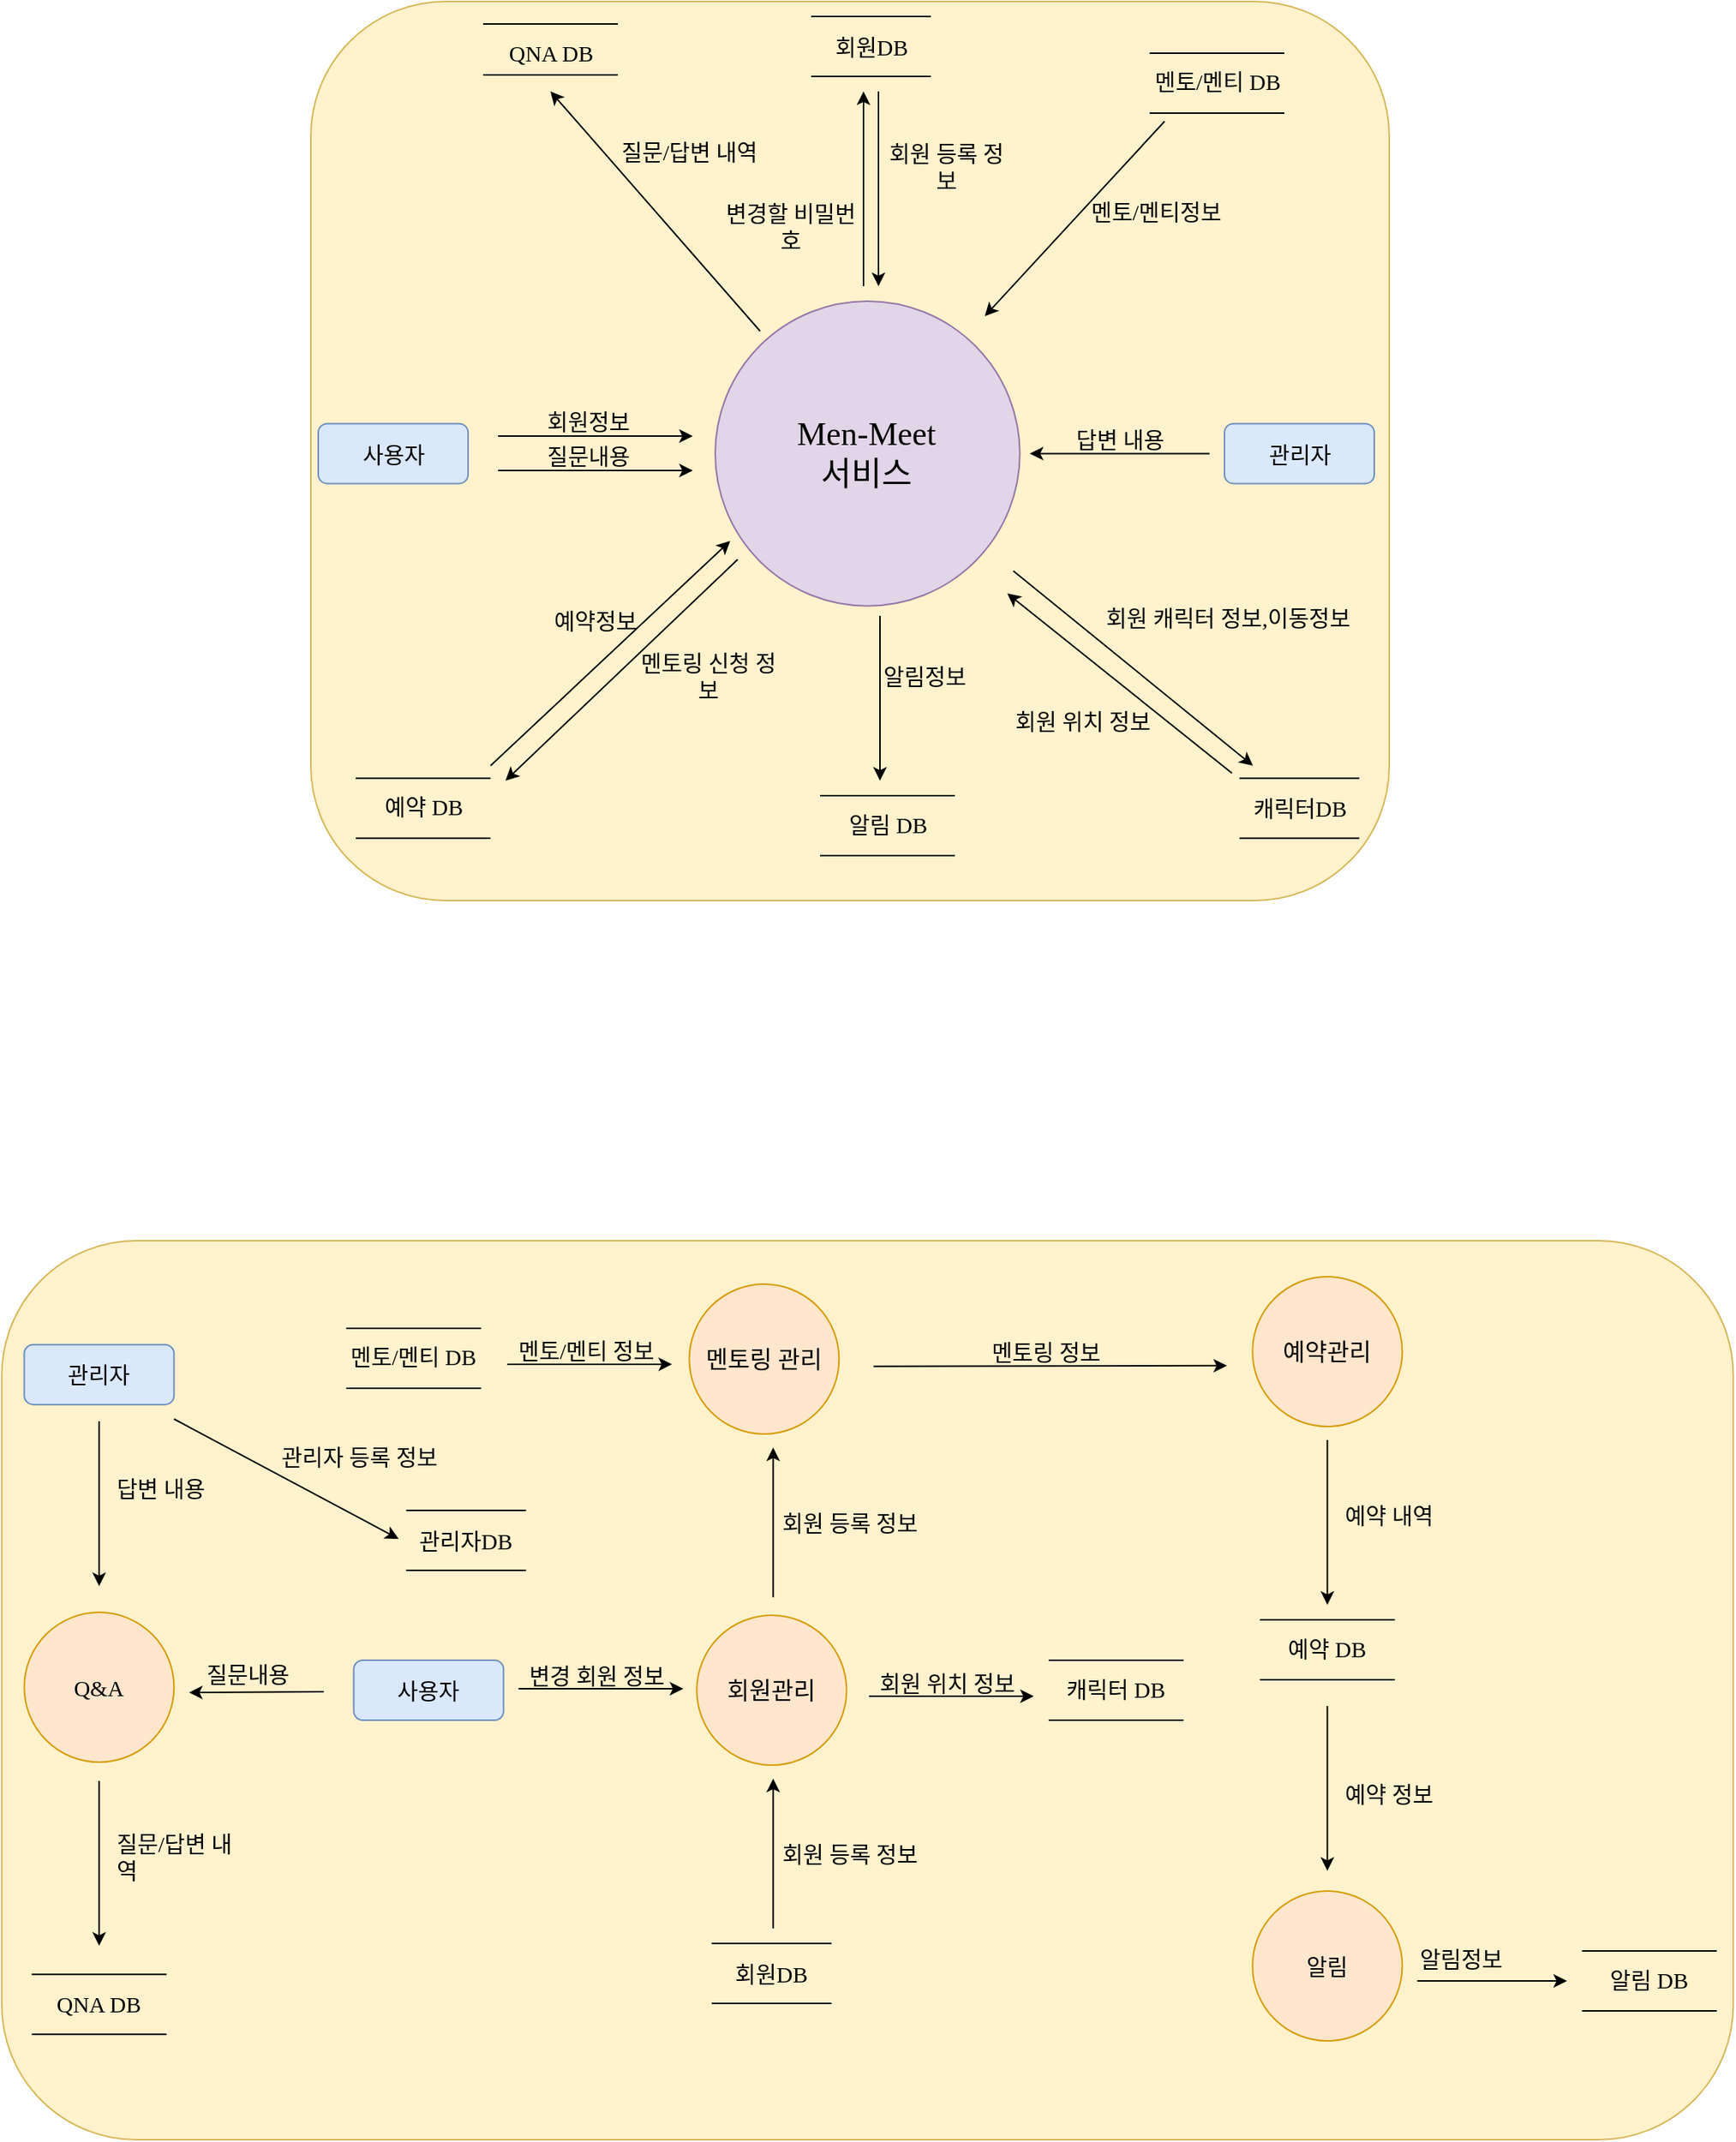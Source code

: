 <mxfile version="17.2.1" type="device"><diagram id="g2uhyhHJIWsswwFN3yq_" name="Page-1"><mxGraphModel dx="862" dy="1053" grid="1" gridSize="10" guides="1" tooltips="1" connect="1" arrows="1" fold="1" page="1" pageScale="1" pageWidth="1169" pageHeight="827" math="0" shadow="0"><root><mxCell id="0"/><mxCell id="1" parent="0"/><mxCell id="td2zvzSTCO_Y9wGtIOcr-177" value="" style="rounded=1;whiteSpace=wrap;html=1;fontSize=16;fillColor=#fff2cc;strokeColor=#d6b656;" vertex="1" parent="1"><mxGeometry x="1174.19" y="941" width="1156" height="600" as="geometry"/></mxCell><mxCell id="td2zvzSTCO_Y9wGtIOcr-176" value="" style="rounded=1;whiteSpace=wrap;html=1;fontSize=16;fillColor=#fff2cc;strokeColor=#d6b656;" vertex="1" parent="1"><mxGeometry x="1380.5" y="114" width="720" height="600" as="geometry"/></mxCell><mxCell id="td2zvzSTCO_Y9wGtIOcr-3" value="사용자" style="rounded=1;whiteSpace=wrap;html=1;fillColor=#dae8fc;strokeColor=#6c8ebf;fontSize=15;fontStyle=0;fontFamily=Jua;fontSource=https%3A%2F%2Ffonts.googleapis.com%2Fcss%3Ffamily%3DJua;" vertex="1" parent="1"><mxGeometry x="1409.19" y="1221" width="100" height="40" as="geometry"/></mxCell><mxCell id="td2zvzSTCO_Y9wGtIOcr-5" value="" style="endArrow=none;html=1;rounded=0;fontFamily=Jua;fontSource=https%3A%2F%2Ffonts.googleapis.com%2Fcss%3Ffamily%3DJua;fontSize=15;fontStyle=0" edge="1" parent="1"><mxGeometry width="50" height="50" relative="1" as="geometry"><mxPoint x="1648.19" y="1410" as="sourcePoint"/><mxPoint x="1728.19" y="1410" as="targetPoint"/></mxGeometry></mxCell><mxCell id="td2zvzSTCO_Y9wGtIOcr-6" value="" style="endArrow=none;html=1;rounded=0;fontFamily=Jua;fontSource=https%3A%2F%2Ffonts.googleapis.com%2Fcss%3Ffamily%3DJua;fontSize=15;fontStyle=0" edge="1" parent="1"><mxGeometry width="50" height="50" relative="1" as="geometry"><mxPoint x="1648.19" y="1450" as="sourcePoint"/><mxPoint x="1728.19" y="1450" as="targetPoint"/></mxGeometry></mxCell><mxCell id="td2zvzSTCO_Y9wGtIOcr-7" value="회원DB" style="text;html=1;strokeColor=none;fillColor=none;align=center;verticalAlign=middle;whiteSpace=wrap;rounded=0;fontFamily=Jua;fontSource=https%3A%2F%2Ffonts.googleapis.com%2Fcss%3Ffamily%3DJua;fontSize=15;fontStyle=0" vertex="1" parent="1"><mxGeometry x="1648.19" y="1410" width="80" height="40" as="geometry"/></mxCell><mxCell id="td2zvzSTCO_Y9wGtIOcr-15" value="" style="endArrow=none;html=1;rounded=0;fontFamily=Jua;fontSource=https%3A%2F%2Ffonts.googleapis.com%2Fcss%3Ffamily%3DJua;fontSize=15;fontStyle=0" edge="1" parent="1"><mxGeometry width="50" height="50" relative="1" as="geometry"><mxPoint x="1404.19" y="999.47" as="sourcePoint"/><mxPoint x="1494.19" y="999.47" as="targetPoint"/></mxGeometry></mxCell><mxCell id="td2zvzSTCO_Y9wGtIOcr-16" value="" style="endArrow=none;html=1;rounded=0;fontFamily=Jua;fontSource=https%3A%2F%2Ffonts.googleapis.com%2Fcss%3Ffamily%3DJua;fontSize=15;fontStyle=0" edge="1" parent="1"><mxGeometry width="50" height="50" relative="1" as="geometry"><mxPoint x="1404.19" y="1039.47" as="sourcePoint"/><mxPoint x="1494.19" y="1039.47" as="targetPoint"/></mxGeometry></mxCell><mxCell id="td2zvzSTCO_Y9wGtIOcr-17" value="멘토/멘티 DB" style="text;html=1;strokeColor=none;fillColor=none;align=center;verticalAlign=middle;whiteSpace=wrap;rounded=0;fontFamily=Jua;fontSource=https%3A%2F%2Ffonts.googleapis.com%2Fcss%3Ffamily%3DJua;fontSize=15;fontStyle=0" vertex="1" parent="1"><mxGeometry x="1404.19" y="1003.47" width="90" height="30" as="geometry"/></mxCell><mxCell id="td2zvzSTCO_Y9wGtIOcr-20" value="" style="endArrow=none;html=1;rounded=0;fontFamily=Jua;fontSource=https%3A%2F%2Ffonts.googleapis.com%2Fcss%3Ffamily%3DJua;fontSize=15;fontStyle=0" edge="1" parent="1"><mxGeometry width="50" height="50" relative="1" as="geometry"><mxPoint x="2014.19" y="1194" as="sourcePoint"/><mxPoint x="2104.19" y="1194" as="targetPoint"/></mxGeometry></mxCell><mxCell id="td2zvzSTCO_Y9wGtIOcr-21" value="" style="endArrow=none;html=1;rounded=0;fontFamily=Jua;fontSource=https%3A%2F%2Ffonts.googleapis.com%2Fcss%3Ffamily%3DJua;fontSize=15;fontStyle=0" edge="1" parent="1"><mxGeometry width="50" height="50" relative="1" as="geometry"><mxPoint x="2014.19" y="1234" as="sourcePoint"/><mxPoint x="2104.19" y="1234" as="targetPoint"/></mxGeometry></mxCell><mxCell id="td2zvzSTCO_Y9wGtIOcr-22" value="예약 DB" style="text;html=1;strokeColor=none;fillColor=none;align=center;verticalAlign=middle;whiteSpace=wrap;rounded=0;fontFamily=Jua;fontSource=https%3A%2F%2Ffonts.googleapis.com%2Fcss%3Ffamily%3DJua;fontSize=15;fontStyle=0" vertex="1" parent="1"><mxGeometry x="2014.19" y="1198" width="90" height="30" as="geometry"/></mxCell><mxCell id="td2zvzSTCO_Y9wGtIOcr-33" value="&lt;span style=&quot;font-size: 16px;&quot;&gt;멘토링 관리&lt;br style=&quot;font-size: 16px;&quot;&gt;&lt;/span&gt;" style="ellipse;whiteSpace=wrap;html=1;aspect=fixed;fillColor=#ffe6cc;strokeColor=#d79b00;fontFamily=Jua;fontSource=https%3A%2F%2Ffonts.googleapis.com%2Fcss%3Ffamily%3DJua;fontSize=16;" vertex="1" parent="1"><mxGeometry x="1633.19" y="970" width="100" height="100" as="geometry"/></mxCell><mxCell id="td2zvzSTCO_Y9wGtIOcr-45" value="&lt;span style=&quot;font-size: 15px&quot;&gt;Q&amp;amp;A&lt;br&gt;&lt;/span&gt;" style="ellipse;whiteSpace=wrap;html=1;aspect=fixed;fillColor=#ffe6cc;strokeColor=#d79b00;fontFamily=Jua;fontSource=https%3A%2F%2Ffonts.googleapis.com%2Fcss%3Ffamily%3DJua;" vertex="1" parent="1"><mxGeometry x="1189.19" y="1189.02" width="100" height="100" as="geometry"/></mxCell><mxCell id="td2zvzSTCO_Y9wGtIOcr-53" value="&lt;span style=&quot;font-size: 15px&quot;&gt;알림&lt;br&gt;&lt;/span&gt;" style="ellipse;whiteSpace=wrap;html=1;aspect=fixed;fillColor=#ffe6cc;strokeColor=#d79b00;fontFamily=Jua;fontSource=https%3A%2F%2Ffonts.googleapis.com%2Fcss%3Ffamily%3DJua;" vertex="1" parent="1"><mxGeometry x="2009.19" y="1375" width="100" height="100" as="geometry"/></mxCell><mxCell id="td2zvzSTCO_Y9wGtIOcr-58" value="회원관리" style="ellipse;whiteSpace=wrap;html=1;aspect=fixed;fillColor=#ffe6cc;strokeColor=#d79b00;fontFamily=Jua;fontSource=https%3A%2F%2Ffonts.googleapis.com%2Fcss%3Ffamily%3DJua;fontSize=16;" vertex="1" parent="1"><mxGeometry x="1638.19" y="1191" width="100" height="100" as="geometry"/></mxCell><mxCell id="td2zvzSTCO_Y9wGtIOcr-59" value="예약관리" style="ellipse;whiteSpace=wrap;html=1;aspect=fixed;fillColor=#ffe6cc;strokeColor=#d79b00;fontFamily=Jua;fontSource=https%3A%2F%2Ffonts.googleapis.com%2Fcss%3Ffamily%3DJua;fontSize=16;" vertex="1" parent="1"><mxGeometry x="2009.19" y="965" width="100" height="100" as="geometry"/></mxCell><mxCell id="td2zvzSTCO_Y9wGtIOcr-66" value="" style="endArrow=none;html=1;rounded=0;fontFamily=Jua;fontSource=https%3A%2F%2Ffonts.googleapis.com%2Fcss%3Ffamily%3DJua;fontSize=15;fontStyle=0" edge="1" parent="1"><mxGeometry width="50" height="50" relative="1" as="geometry"><mxPoint x="1444.19" y="1121.02" as="sourcePoint"/><mxPoint x="1524.19" y="1121.02" as="targetPoint"/></mxGeometry></mxCell><mxCell id="td2zvzSTCO_Y9wGtIOcr-67" value="" style="endArrow=none;html=1;rounded=0;fontFamily=Jua;fontSource=https%3A%2F%2Ffonts.googleapis.com%2Fcss%3Ffamily%3DJua;fontSize=15;fontStyle=0" edge="1" parent="1"><mxGeometry width="50" height="50" relative="1" as="geometry"><mxPoint x="1444.19" y="1161.02" as="sourcePoint"/><mxPoint x="1524.19" y="1161.02" as="targetPoint"/></mxGeometry></mxCell><mxCell id="td2zvzSTCO_Y9wGtIOcr-68" value="관리자DB" style="text;html=1;strokeColor=none;fillColor=none;align=center;verticalAlign=middle;whiteSpace=wrap;rounded=0;fontFamily=Jua;fontSource=https%3A%2F%2Ffonts.googleapis.com%2Fcss%3Ffamily%3DJua;fontSize=15;fontStyle=0" vertex="1" parent="1"><mxGeometry x="1444.19" y="1121.02" width="80" height="40" as="geometry"/></mxCell><mxCell id="td2zvzSTCO_Y9wGtIOcr-69" value="Men-Meet&lt;br&gt;서비스" style="ellipse;whiteSpace=wrap;html=1;aspect=fixed;fillColor=#e1d5e7;strokeColor=#9673a6;fontFamily=Jua;fontSource=https%3A%2F%2Ffonts.googleapis.com%2Fcss%3Ffamily%3DJua;fontSize=22;" vertex="1" parent="1"><mxGeometry x="1650.5" y="314" width="203.37" height="203.37" as="geometry"/></mxCell><mxCell id="td2zvzSTCO_Y9wGtIOcr-70" value="" style="endArrow=none;html=1;rounded=0;fontFamily=Jua;fontSource=https%3A%2F%2Ffonts.googleapis.com%2Fcss%3Ffamily%3DJua;fontSize=15;fontStyle=0" edge="1" parent="1"><mxGeometry width="50" height="50" relative="1" as="geometry"><mxPoint x="1714.5" y="124.0" as="sourcePoint"/><mxPoint x="1794.5" y="124.0" as="targetPoint"/></mxGeometry></mxCell><mxCell id="td2zvzSTCO_Y9wGtIOcr-71" value="" style="endArrow=none;html=1;rounded=0;fontFamily=Jua;fontSource=https%3A%2F%2Ffonts.googleapis.com%2Fcss%3Ffamily%3DJua;fontSize=15;fontStyle=0" edge="1" parent="1"><mxGeometry width="50" height="50" relative="1" as="geometry"><mxPoint x="1714.5" y="164.0" as="sourcePoint"/><mxPoint x="1794.5" y="164.0" as="targetPoint"/></mxGeometry></mxCell><mxCell id="td2zvzSTCO_Y9wGtIOcr-72" value="회원DB" style="text;html=1;strokeColor=none;fillColor=none;align=center;verticalAlign=middle;whiteSpace=wrap;rounded=0;fontFamily=Jua;fontSource=https%3A%2F%2Ffonts.googleapis.com%2Fcss%3Ffamily%3DJua;fontSize=15;fontStyle=0" vertex="1" parent="1"><mxGeometry x="1714.5" y="124" width="80" height="40" as="geometry"/></mxCell><mxCell id="td2zvzSTCO_Y9wGtIOcr-73" value="" style="endArrow=none;html=1;rounded=0;fontFamily=Jua;fontSource=https%3A%2F%2Ffonts.googleapis.com%2Fcss%3Ffamily%3DJua;fontSize=15;fontStyle=0" edge="1" parent="1"><mxGeometry width="50" height="50" relative="1" as="geometry"><mxPoint x="1940.5" y="148.47" as="sourcePoint"/><mxPoint x="2030.5" y="148.47" as="targetPoint"/></mxGeometry></mxCell><mxCell id="td2zvzSTCO_Y9wGtIOcr-74" value="" style="endArrow=none;html=1;rounded=0;fontFamily=Jua;fontSource=https%3A%2F%2Ffonts.googleapis.com%2Fcss%3Ffamily%3DJua;fontSize=15;fontStyle=0" edge="1" parent="1"><mxGeometry width="50" height="50" relative="1" as="geometry"><mxPoint x="1940.5" y="188.47" as="sourcePoint"/><mxPoint x="2030.5" y="188.47" as="targetPoint"/></mxGeometry></mxCell><mxCell id="td2zvzSTCO_Y9wGtIOcr-75" value="멘토/멘티 DB" style="text;html=1;strokeColor=none;fillColor=none;align=center;verticalAlign=middle;whiteSpace=wrap;rounded=0;fontFamily=Jua;fontSource=https%3A%2F%2Ffonts.googleapis.com%2Fcss%3Ffamily%3DJua;fontSize=15;fontStyle=0" vertex="1" parent="1"><mxGeometry x="1940.5" y="152.47" width="90" height="30" as="geometry"/></mxCell><mxCell id="td2zvzSTCO_Y9wGtIOcr-76" value="" style="endArrow=none;html=1;rounded=0;fontFamily=Jua;fontSource=https%3A%2F%2Ffonts.googleapis.com%2Fcss%3Ffamily%3DJua;fontSize=15;fontStyle=0" edge="1" parent="1"><mxGeometry width="50" height="50" relative="1" as="geometry"><mxPoint x="1410.5" y="632.38" as="sourcePoint"/><mxPoint x="1500.5" y="632.38" as="targetPoint"/></mxGeometry></mxCell><mxCell id="td2zvzSTCO_Y9wGtIOcr-77" value="" style="endArrow=none;html=1;rounded=0;fontFamily=Jua;fontSource=https%3A%2F%2Ffonts.googleapis.com%2Fcss%3Ffamily%3DJua;fontSize=15;fontStyle=0" edge="1" parent="1"><mxGeometry width="50" height="50" relative="1" as="geometry"><mxPoint x="1410.5" y="672.38" as="sourcePoint"/><mxPoint x="1500.5" y="672.38" as="targetPoint"/></mxGeometry></mxCell><mxCell id="td2zvzSTCO_Y9wGtIOcr-78" value="예약 DB" style="text;html=1;strokeColor=none;fillColor=none;align=center;verticalAlign=middle;whiteSpace=wrap;rounded=0;fontFamily=Jua;fontSource=https%3A%2F%2Ffonts.googleapis.com%2Fcss%3Ffamily%3DJua;fontSize=15;fontStyle=0" vertex="1" parent="1"><mxGeometry x="1410.5" y="636.38" width="90" height="30" as="geometry"/></mxCell><mxCell id="td2zvzSTCO_Y9wGtIOcr-79" value="" style="endArrow=none;html=1;rounded=0;fontFamily=Jua;fontSource=https%3A%2F%2Ffonts.googleapis.com%2Fcss%3Ffamily%3DJua;fontSize=15;fontStyle=0" edge="1" parent="1"><mxGeometry width="50" height="50" relative="1" as="geometry"><mxPoint x="1495.5" y="128.95" as="sourcePoint"/><mxPoint x="1585.5" y="128.95" as="targetPoint"/></mxGeometry></mxCell><mxCell id="td2zvzSTCO_Y9wGtIOcr-80" value="" style="endArrow=none;html=1;rounded=0;fontFamily=Jua;fontSource=https%3A%2F%2Ffonts.googleapis.com%2Fcss%3Ffamily%3DJua;fontSize=15;fontStyle=0" edge="1" parent="1"><mxGeometry width="50" height="50" relative="1" as="geometry"><mxPoint x="1495.5" y="162.95" as="sourcePoint"/><mxPoint x="1585.5" y="162.95" as="targetPoint"/></mxGeometry></mxCell><mxCell id="td2zvzSTCO_Y9wGtIOcr-81" value="QNA DB" style="text;html=1;strokeColor=none;fillColor=none;align=center;verticalAlign=middle;whiteSpace=wrap;rounded=0;fontFamily=Jua;fontSource=https%3A%2F%2Ffonts.googleapis.com%2Fcss%3Ffamily%3DJua;fontSize=15;fontStyle=0" vertex="1" parent="1"><mxGeometry x="1495.5" y="132.95" width="90" height="30" as="geometry"/></mxCell><mxCell id="td2zvzSTCO_Y9wGtIOcr-82" value="" style="endArrow=none;html=1;rounded=0;fontFamily=Jua;fontSource=https%3A%2F%2Ffonts.googleapis.com%2Fcss%3Ffamily%3DJua;fontSize=15;fontStyle=0" edge="1" parent="1"><mxGeometry width="50" height="50" relative="1" as="geometry"><mxPoint x="1720.5" y="644.0" as="sourcePoint"/><mxPoint x="1810.5" y="644.0" as="targetPoint"/></mxGeometry></mxCell><mxCell id="td2zvzSTCO_Y9wGtIOcr-83" value="" style="endArrow=none;html=1;rounded=0;fontFamily=Jua;fontSource=https%3A%2F%2Ffonts.googleapis.com%2Fcss%3Ffamily%3DJua;fontSize=15;fontStyle=0" edge="1" parent="1"><mxGeometry width="50" height="50" relative="1" as="geometry"><mxPoint x="1720.5" y="684.0" as="sourcePoint"/><mxPoint x="1810.5" y="684.0" as="targetPoint"/></mxGeometry></mxCell><mxCell id="td2zvzSTCO_Y9wGtIOcr-84" value="알림 DB" style="text;html=1;strokeColor=none;fillColor=none;align=center;verticalAlign=middle;whiteSpace=wrap;rounded=0;fontFamily=Jua;fontSource=https%3A%2F%2Ffonts.googleapis.com%2Fcss%3Ffamily%3DJua;fontSize=15;fontStyle=0" vertex="1" parent="1"><mxGeometry x="1720.5" y="648" width="90" height="30" as="geometry"/></mxCell><mxCell id="td2zvzSTCO_Y9wGtIOcr-85" value="" style="endArrow=none;html=1;rounded=0;fontFamily=Jua;fontSource=https%3A%2F%2Ffonts.googleapis.com%2Fcss%3Ffamily%3DJua;fontSize=15;fontStyle=0" edge="1" parent="1"><mxGeometry width="50" height="50" relative="1" as="geometry"><mxPoint x="2000.5" y="632.38" as="sourcePoint"/><mxPoint x="2080.5" y="632.38" as="targetPoint"/></mxGeometry></mxCell><mxCell id="td2zvzSTCO_Y9wGtIOcr-86" value="" style="endArrow=none;html=1;rounded=0;fontFamily=Jua;fontSource=https%3A%2F%2Ffonts.googleapis.com%2Fcss%3Ffamily%3DJua;fontSize=15;fontStyle=0" edge="1" parent="1"><mxGeometry width="50" height="50" relative="1" as="geometry"><mxPoint x="2000.5" y="672.38" as="sourcePoint"/><mxPoint x="2080.5" y="672.38" as="targetPoint"/></mxGeometry></mxCell><mxCell id="td2zvzSTCO_Y9wGtIOcr-87" value="캐릭터DB" style="text;html=1;strokeColor=none;fillColor=none;align=center;verticalAlign=middle;whiteSpace=wrap;rounded=0;fontFamily=Jua;fontSource=https%3A%2F%2Ffonts.googleapis.com%2Fcss%3Ffamily%3DJua;fontSize=15;fontStyle=0" vertex="1" parent="1"><mxGeometry x="2000.5" y="632.38" width="80" height="40" as="geometry"/></mxCell><mxCell id="td2zvzSTCO_Y9wGtIOcr-91" value="사용자" style="rounded=1;whiteSpace=wrap;html=1;fillColor=#dae8fc;strokeColor=#6c8ebf;fontSize=15;fontStyle=0;fontFamily=Jua;fontSource=https%3A%2F%2Ffonts.googleapis.com%2Fcss%3Ffamily%3DJua;" vertex="1" parent="1"><mxGeometry x="1385.5" y="395.69" width="100" height="40" as="geometry"/></mxCell><mxCell id="td2zvzSTCO_Y9wGtIOcr-92" value="관리자" style="rounded=1;whiteSpace=wrap;html=1;fillColor=#dae8fc;strokeColor=#6c8ebf;fontSize=15;fontStyle=0;fontFamily=Jua;fontSource=https%3A%2F%2Ffonts.googleapis.com%2Fcss%3Ffamily%3DJua;" vertex="1" parent="1"><mxGeometry x="1990.5" y="395.69" width="100" height="40" as="geometry"/></mxCell><mxCell id="td2zvzSTCO_Y9wGtIOcr-94" value="회원정보" style="text;html=1;strokeColor=none;fillColor=none;align=center;verticalAlign=middle;whiteSpace=wrap;rounded=0;fontFamily=Jua;fontSource=https%3A%2F%2Ffonts.googleapis.com%2Fcss%3Ffamily%3DJua;fontSize=15;fontStyle=0" vertex="1" parent="1"><mxGeometry x="1505.5" y="384" width="120" height="20" as="geometry"/></mxCell><mxCell id="td2zvzSTCO_Y9wGtIOcr-95" value="" style="endArrow=classic;html=1;rounded=0;fontSize=16;" edge="1" parent="1"><mxGeometry width="50" height="50" relative="1" as="geometry"><mxPoint x="1505.5" y="404" as="sourcePoint"/><mxPoint x="1635.5" y="404" as="targetPoint"/></mxGeometry></mxCell><mxCell id="td2zvzSTCO_Y9wGtIOcr-96" value="답변 내용" style="text;html=1;strokeColor=none;fillColor=none;align=center;verticalAlign=middle;whiteSpace=wrap;rounded=0;fontFamily=Jua;fontSource=https%3A%2F%2Ffonts.googleapis.com%2Fcss%3Ffamily%3DJua;fontSize=15;fontStyle=0" vertex="1" parent="1"><mxGeometry x="1860.5" y="395.69" width="120" height="20" as="geometry"/></mxCell><mxCell id="td2zvzSTCO_Y9wGtIOcr-97" value="" style="endArrow=classic;html=1;rounded=0;fontSize=16;" edge="1" parent="1"><mxGeometry width="50" height="50" relative="1" as="geometry"><mxPoint x="1980.5" y="415.69" as="sourcePoint"/><mxPoint x="1860.5" y="415.69" as="targetPoint"/></mxGeometry></mxCell><mxCell id="td2zvzSTCO_Y9wGtIOcr-98" value="" style="endArrow=classic;html=1;rounded=0;fontSize=16;" edge="1" parent="1"><mxGeometry width="50" height="50" relative="1" as="geometry"><mxPoint x="1680.5" y="334" as="sourcePoint"/><mxPoint x="1540.5" y="174" as="targetPoint"/></mxGeometry></mxCell><mxCell id="td2zvzSTCO_Y9wGtIOcr-99" value="질문/답변 내역" style="text;html=1;strokeColor=none;fillColor=none;align=left;verticalAlign=middle;whiteSpace=wrap;rounded=0;fontFamily=Jua;fontSource=https%3A%2F%2Ffonts.googleapis.com%2Fcss%3Ffamily%3DJua;fontSize=15;fontStyle=0" vertex="1" parent="1"><mxGeometry x="1585.5" y="204" width="120" height="20" as="geometry"/></mxCell><mxCell id="td2zvzSTCO_Y9wGtIOcr-100" value="" style="endArrow=classic;html=1;rounded=0;fontSize=16;" edge="1" parent="1"><mxGeometry width="50" height="50" relative="1" as="geometry"><mxPoint x="1759.5" y="174" as="sourcePoint"/><mxPoint x="1759.5" y="304" as="targetPoint"/></mxGeometry></mxCell><mxCell id="td2zvzSTCO_Y9wGtIOcr-101" value="예약정보" style="text;html=1;strokeColor=none;fillColor=none;align=left;verticalAlign=middle;whiteSpace=wrap;rounded=0;fontFamily=Jua;fontSource=https%3A%2F%2Ffonts.googleapis.com%2Fcss%3Ffamily%3DJua;fontSize=15;fontStyle=0" vertex="1" parent="1"><mxGeometry x="1540.5" y="517.37" width="120" height="20" as="geometry"/></mxCell><mxCell id="td2zvzSTCO_Y9wGtIOcr-102" value="" style="endArrow=classic;html=1;rounded=0;fontSize=16;" edge="1" parent="1"><mxGeometry width="50" height="50" relative="1" as="geometry"><mxPoint x="1500.5" y="624" as="sourcePoint"/><mxPoint x="1660.5" y="474" as="targetPoint"/></mxGeometry></mxCell><mxCell id="td2zvzSTCO_Y9wGtIOcr-104" value="질문내용" style="text;html=1;strokeColor=none;fillColor=none;align=center;verticalAlign=middle;whiteSpace=wrap;rounded=0;fontFamily=Jua;fontSource=https%3A%2F%2Ffonts.googleapis.com%2Fcss%3Ffamily%3DJua;fontSize=15;fontStyle=0" vertex="1" parent="1"><mxGeometry x="1505.5" y="407" width="120" height="20" as="geometry"/></mxCell><mxCell id="td2zvzSTCO_Y9wGtIOcr-105" value="" style="endArrow=classic;html=1;rounded=0;fontSize=16;" edge="1" parent="1"><mxGeometry width="50" height="50" relative="1" as="geometry"><mxPoint x="1505.5" y="427" as="sourcePoint"/><mxPoint x="1635.5" y="427" as="targetPoint"/></mxGeometry></mxCell><mxCell id="td2zvzSTCO_Y9wGtIOcr-107" value="멘토/멘티정보" style="text;html=1;strokeColor=none;fillColor=none;align=center;verticalAlign=middle;whiteSpace=wrap;rounded=0;fontFamily=Jua;fontSource=https%3A%2F%2Ffonts.googleapis.com%2Fcss%3Ffamily%3DJua;fontSize=15;fontStyle=0" vertex="1" parent="1"><mxGeometry x="1894.5" y="244" width="100" height="20" as="geometry"/></mxCell><mxCell id="td2zvzSTCO_Y9wGtIOcr-108" value="" style="endArrow=classic;html=1;rounded=0;fontSize=16;" edge="1" parent="1"><mxGeometry width="50" height="50" relative="1" as="geometry"><mxPoint x="1950.5" y="194" as="sourcePoint"/><mxPoint x="1830.5" y="324" as="targetPoint"/></mxGeometry></mxCell><mxCell id="td2zvzSTCO_Y9wGtIOcr-112" value="멘토링 신청 정보" style="text;html=1;strokeColor=none;fillColor=none;align=center;verticalAlign=middle;whiteSpace=wrap;rounded=0;fontFamily=Jua;fontSource=https%3A%2F%2Ffonts.googleapis.com%2Fcss%3Ffamily%3DJua;fontSize=15;fontStyle=0" vertex="1" parent="1"><mxGeometry x="1595.5" y="554" width="100" height="20" as="geometry"/></mxCell><mxCell id="td2zvzSTCO_Y9wGtIOcr-113" value="" style="endArrow=classic;html=1;rounded=0;fontSize=16;" edge="1" parent="1"><mxGeometry width="50" height="50" relative="1" as="geometry"><mxPoint x="1665.5" y="486.38" as="sourcePoint"/><mxPoint x="1510.5" y="634" as="targetPoint"/></mxGeometry></mxCell><mxCell id="td2zvzSTCO_Y9wGtIOcr-114" value="회원 등록 정보" style="text;html=1;strokeColor=none;fillColor=none;align=center;verticalAlign=middle;whiteSpace=wrap;rounded=0;fontFamily=Jua;fontSource=https%3A%2F%2Ffonts.googleapis.com%2Fcss%3Ffamily%3DJua;fontSize=15;fontStyle=0" vertex="1" parent="1"><mxGeometry x="1759.5" y="214" width="90" height="20" as="geometry"/></mxCell><mxCell id="td2zvzSTCO_Y9wGtIOcr-115" value="회원 캐릭터 정보,이동정보" style="text;html=1;strokeColor=none;fillColor=none;align=center;verticalAlign=middle;whiteSpace=wrap;rounded=0;fontFamily=Jua;fontSource=https%3A%2F%2Ffonts.googleapis.com%2Fcss%3Ffamily%3DJua;fontSize=15;fontStyle=0" vertex="1" parent="1"><mxGeometry x="1894.5" y="515.37" width="196" height="20" as="geometry"/></mxCell><mxCell id="td2zvzSTCO_Y9wGtIOcr-116" value="" style="endArrow=classic;html=1;rounded=0;fontSize=16;" edge="1" parent="1"><mxGeometry width="50" height="50" relative="1" as="geometry"><mxPoint x="1849.5" y="494" as="sourcePoint"/><mxPoint x="2009.5" y="624" as="targetPoint"/></mxGeometry></mxCell><mxCell id="td2zvzSTCO_Y9wGtIOcr-117" value="알림정보" style="text;html=1;strokeColor=none;fillColor=none;align=center;verticalAlign=middle;whiteSpace=wrap;rounded=0;fontFamily=Jua;fontSource=https%3A%2F%2Ffonts.googleapis.com%2Fcss%3Ffamily%3DJua;fontSize=15;fontStyle=0" vertex="1" parent="1"><mxGeometry x="1759.5" y="554" width="61" height="20" as="geometry"/></mxCell><mxCell id="td2zvzSTCO_Y9wGtIOcr-118" value="" style="endArrow=classic;html=1;rounded=0;fontSize=16;" edge="1" parent="1"><mxGeometry width="50" height="50" relative="1" as="geometry"><mxPoint x="1760.5" y="524" as="sourcePoint"/><mxPoint x="1760.5" y="634" as="targetPoint"/></mxGeometry></mxCell><mxCell id="td2zvzSTCO_Y9wGtIOcr-119" value="" style="endArrow=classic;html=1;rounded=0;fontSize=16;" edge="1" parent="1"><mxGeometry width="50" height="50" relative="1" as="geometry"><mxPoint x="1749.5" y="304" as="sourcePoint"/><mxPoint x="1749.5" y="174" as="targetPoint"/></mxGeometry></mxCell><mxCell id="td2zvzSTCO_Y9wGtIOcr-120" value="변경할 비밀번호" style="text;html=1;strokeColor=none;fillColor=none;align=center;verticalAlign=middle;whiteSpace=wrap;rounded=0;fontFamily=Jua;fontSource=https%3A%2F%2Ffonts.googleapis.com%2Fcss%3Ffamily%3DJua;fontSize=15;fontStyle=0" vertex="1" parent="1"><mxGeometry x="1650.5" y="254" width="100" height="20" as="geometry"/></mxCell><mxCell id="td2zvzSTCO_Y9wGtIOcr-124" value="회원 위치 정보" style="text;html=1;strokeColor=none;fillColor=none;align=center;verticalAlign=middle;whiteSpace=wrap;rounded=0;fontFamily=Jua;fontSource=https%3A%2F%2Ffonts.googleapis.com%2Fcss%3Ffamily%3DJua;fontSize=15;fontStyle=0" vertex="1" parent="1"><mxGeometry x="1840.5" y="584" width="110" height="20" as="geometry"/></mxCell><mxCell id="td2zvzSTCO_Y9wGtIOcr-125" value="" style="endArrow=classic;html=1;rounded=0;fontSize=16;" edge="1" parent="1"><mxGeometry width="50" height="50" relative="1" as="geometry"><mxPoint x="1995.5" y="629" as="sourcePoint"/><mxPoint x="1845.5" y="509" as="targetPoint"/></mxGeometry></mxCell><mxCell id="td2zvzSTCO_Y9wGtIOcr-127" value="" style="endArrow=classic;html=1;rounded=0;fontSize=16;" edge="1" parent="1"><mxGeometry width="50" height="50" relative="1" as="geometry"><mxPoint x="1519.19" y="1240" as="sourcePoint"/><mxPoint x="1629.19" y="1240" as="targetPoint"/></mxGeometry></mxCell><mxCell id="td2zvzSTCO_Y9wGtIOcr-129" value="변경 회원 정보" style="text;html=1;strokeColor=none;fillColor=none;align=center;verticalAlign=middle;whiteSpace=wrap;rounded=0;fontFamily=Jua;fontSource=https%3A%2F%2Ffonts.googleapis.com%2Fcss%3Ffamily%3DJua;fontSize=15;fontStyle=0" vertex="1" parent="1"><mxGeometry x="1524.19" y="1220" width="95" height="21" as="geometry"/></mxCell><mxCell id="td2zvzSTCO_Y9wGtIOcr-130" value="" style="endArrow=classic;html=1;rounded=0;fontSize=16;" edge="1" parent="1"><mxGeometry width="50" height="50" relative="1" as="geometry"><mxPoint x="1689.19" y="1400" as="sourcePoint"/><mxPoint x="1689.19" y="1300" as="targetPoint"/></mxGeometry></mxCell><mxCell id="td2zvzSTCO_Y9wGtIOcr-131" value="회원 등록 정보" style="text;html=1;strokeColor=none;fillColor=none;align=center;verticalAlign=middle;whiteSpace=wrap;rounded=0;fontFamily=Jua;fontSource=https%3A%2F%2Ffonts.googleapis.com%2Fcss%3Ffamily%3DJua;fontSize=15;fontStyle=0" vertex="1" parent="1"><mxGeometry x="1693.19" y="1339.5" width="95" height="21" as="geometry"/></mxCell><mxCell id="td2zvzSTCO_Y9wGtIOcr-132" value="" style="endArrow=none;html=1;rounded=0;fontFamily=Jua;fontSource=https%3A%2F%2Ffonts.googleapis.com%2Fcss%3Ffamily%3DJua;fontSize=15;fontStyle=0" edge="1" parent="1"><mxGeometry width="50" height="50" relative="1" as="geometry"><mxPoint x="1194.19" y="1430.61" as="sourcePoint"/><mxPoint x="1284.19" y="1430.61" as="targetPoint"/></mxGeometry></mxCell><mxCell id="td2zvzSTCO_Y9wGtIOcr-133" value="" style="endArrow=none;html=1;rounded=0;fontFamily=Jua;fontSource=https%3A%2F%2Ffonts.googleapis.com%2Fcss%3Ffamily%3DJua;fontSize=15;fontStyle=0" edge="1" parent="1"><mxGeometry width="50" height="50" relative="1" as="geometry"><mxPoint x="1194.19" y="1470.61" as="sourcePoint"/><mxPoint x="1284.19" y="1470.61" as="targetPoint"/></mxGeometry></mxCell><mxCell id="td2zvzSTCO_Y9wGtIOcr-134" value="QNA DB" style="text;html=1;strokeColor=none;fillColor=none;align=center;verticalAlign=middle;whiteSpace=wrap;rounded=0;fontFamily=Jua;fontSource=https%3A%2F%2Ffonts.googleapis.com%2Fcss%3Ffamily%3DJua;fontSize=15;fontStyle=0" vertex="1" parent="1"><mxGeometry x="1194.19" y="1434.61" width="90" height="30" as="geometry"/></mxCell><mxCell id="td2zvzSTCO_Y9wGtIOcr-135" value="" style="endArrow=classic;html=1;rounded=0;fontFamily=Jua;fontSource=https%3A%2F%2Ffonts.googleapis.com%2Fcss%3Ffamily%3DJua;fontSize=15;" edge="1" parent="1"><mxGeometry width="50" height="50" relative="1" as="geometry"><mxPoint x="1389.19" y="1242.02" as="sourcePoint"/><mxPoint x="1299.19" y="1242.52" as="targetPoint"/></mxGeometry></mxCell><mxCell id="td2zvzSTCO_Y9wGtIOcr-136" value="질문내용" style="text;html=1;strokeColor=none;fillColor=none;align=left;verticalAlign=middle;whiteSpace=wrap;rounded=0;fontFamily=Jua;fontSource=https%3A%2F%2Ffonts.googleapis.com%2Fcss%3Ffamily%3DJua;fontSize=15;fontStyle=0" vertex="1" parent="1"><mxGeometry x="1309.19" y="1214.52" width="140" height="30" as="geometry"/></mxCell><mxCell id="td2zvzSTCO_Y9wGtIOcr-137" value="관리자" style="rounded=1;whiteSpace=wrap;html=1;fillColor=#dae8fc;strokeColor=#6c8ebf;fontSize=15;fontStyle=0;fontFamily=Jua;fontSource=https%3A%2F%2Ffonts.googleapis.com%2Fcss%3Ffamily%3DJua;" vertex="1" parent="1"><mxGeometry x="1189.19" y="1010.34" width="100" height="40" as="geometry"/></mxCell><mxCell id="td2zvzSTCO_Y9wGtIOcr-138" value="" style="endArrow=classic;html=1;rounded=0;fontFamily=Jua;fontSource=https%3A%2F%2Ffonts.googleapis.com%2Fcss%3Ffamily%3DJua;fontSize=15;" edge="1" parent="1"><mxGeometry width="50" height="50" relative="1" as="geometry"><mxPoint x="1239.19" y="1061.52" as="sourcePoint"/><mxPoint x="1239.19" y="1171.52" as="targetPoint"/></mxGeometry></mxCell><mxCell id="td2zvzSTCO_Y9wGtIOcr-139" value="답변 내용" style="text;html=1;strokeColor=none;fillColor=none;align=left;verticalAlign=middle;whiteSpace=wrap;rounded=0;fontFamily=Jua;fontSource=https%3A%2F%2Ffonts.googleapis.com%2Fcss%3Ffamily%3DJua;fontSize=15;fontStyle=0" vertex="1" parent="1"><mxGeometry x="1249.19" y="1091.02" width="90" height="30" as="geometry"/></mxCell><mxCell id="td2zvzSTCO_Y9wGtIOcr-140" value="" style="endArrow=classic;html=1;rounded=0;fontFamily=Jua;fontSource=https%3A%2F%2Ffonts.googleapis.com%2Fcss%3Ffamily%3DJua;fontSize=15;" edge="1" parent="1"><mxGeometry width="50" height="50" relative="1" as="geometry"><mxPoint x="1239.19" y="1301.52" as="sourcePoint"/><mxPoint x="1239.19" y="1411.52" as="targetPoint"/></mxGeometry></mxCell><mxCell id="td2zvzSTCO_Y9wGtIOcr-141" value="질문/답변 내역" style="text;html=1;strokeColor=none;fillColor=none;align=left;verticalAlign=middle;whiteSpace=wrap;rounded=0;fontFamily=Jua;fontSource=https%3A%2F%2Ffonts.googleapis.com%2Fcss%3Ffamily%3DJua;fontSize=15;fontStyle=0" vertex="1" parent="1"><mxGeometry x="1249.19" y="1336.52" width="90" height="30" as="geometry"/></mxCell><mxCell id="td2zvzSTCO_Y9wGtIOcr-142" value="" style="endArrow=classic;html=1;rounded=0;fontSize=16;" edge="1" parent="1"><mxGeometry width="50" height="50" relative="1" as="geometry"><mxPoint x="1511.69" y="1023.47" as="sourcePoint"/><mxPoint x="1621.69" y="1023.47" as="targetPoint"/></mxGeometry></mxCell><mxCell id="td2zvzSTCO_Y9wGtIOcr-143" value="멘토/멘티 정보" style="text;html=1;strokeColor=none;fillColor=none;align=center;verticalAlign=middle;whiteSpace=wrap;rounded=0;fontFamily=Jua;fontSource=https%3A%2F%2Ffonts.googleapis.com%2Fcss%3Ffamily%3DJua;fontSize=15;fontStyle=0" vertex="1" parent="1"><mxGeometry x="1516.69" y="1003.47" width="95" height="21" as="geometry"/></mxCell><mxCell id="td2zvzSTCO_Y9wGtIOcr-144" value="" style="endArrow=classic;html=1;rounded=0;fontSize=16;" edge="1" parent="1"><mxGeometry width="50" height="50" relative="1" as="geometry"><mxPoint x="1756.19" y="1024.84" as="sourcePoint"/><mxPoint x="1992.19" y="1024.42" as="targetPoint"/></mxGeometry></mxCell><mxCell id="td2zvzSTCO_Y9wGtIOcr-145" value="멘토링 정보" style="text;html=1;strokeColor=none;fillColor=none;align=center;verticalAlign=middle;whiteSpace=wrap;rounded=0;fontFamily=Jua;fontSource=https%3A%2F%2Ffonts.googleapis.com%2Fcss%3Ffamily%3DJua;fontSize=15;fontStyle=0" vertex="1" parent="1"><mxGeometry x="1824.19" y="1004.5" width="95" height="21" as="geometry"/></mxCell><mxCell id="td2zvzSTCO_Y9wGtIOcr-146" value="" style="endArrow=classic;html=1;rounded=0;fontFamily=Jua;fontSource=https%3A%2F%2Ffonts.googleapis.com%2Fcss%3Ffamily%3DJua;fontSize=15;" edge="1" parent="1"><mxGeometry width="50" height="50" relative="1" as="geometry"><mxPoint x="2059.19" y="1074.02" as="sourcePoint"/><mxPoint x="2059.19" y="1184.02" as="targetPoint"/></mxGeometry></mxCell><mxCell id="td2zvzSTCO_Y9wGtIOcr-147" value="예약 내역" style="text;html=1;strokeColor=none;fillColor=none;align=left;verticalAlign=middle;whiteSpace=wrap;rounded=0;fontFamily=Jua;fontSource=https%3A%2F%2Ffonts.googleapis.com%2Fcss%3Ffamily%3DJua;fontSize=15;fontStyle=0" vertex="1" parent="1"><mxGeometry x="2069.19" y="1109.02" width="90" height="30" as="geometry"/></mxCell><mxCell id="td2zvzSTCO_Y9wGtIOcr-148" value="" style="endArrow=classic;html=1;rounded=0;fontFamily=Jua;fontSource=https%3A%2F%2Ffonts.googleapis.com%2Fcss%3Ffamily%3DJua;fontSize=15;" edge="1" parent="1"><mxGeometry width="50" height="50" relative="1" as="geometry"><mxPoint x="2059.19" y="1251.52" as="sourcePoint"/><mxPoint x="2059.19" y="1361.52" as="targetPoint"/></mxGeometry></mxCell><mxCell id="td2zvzSTCO_Y9wGtIOcr-149" value="예약 정보" style="text;html=1;strokeColor=none;fillColor=none;align=left;verticalAlign=middle;whiteSpace=wrap;rounded=0;fontFamily=Jua;fontSource=https%3A%2F%2Ffonts.googleapis.com%2Fcss%3Ffamily%3DJua;fontSize=15;fontStyle=0" vertex="1" parent="1"><mxGeometry x="2069.19" y="1295" width="90" height="30" as="geometry"/></mxCell><mxCell id="td2zvzSTCO_Y9wGtIOcr-160" value="" style="endArrow=none;html=1;rounded=0;fontFamily=Jua;fontSource=https%3A%2F%2Ffonts.googleapis.com%2Fcss%3Ffamily%3DJua;fontSize=15;fontStyle=0" edge="1" parent="1"><mxGeometry width="50" height="50" relative="1" as="geometry"><mxPoint x="2229.19" y="1415" as="sourcePoint"/><mxPoint x="2319.19" y="1415" as="targetPoint"/></mxGeometry></mxCell><mxCell id="td2zvzSTCO_Y9wGtIOcr-161" value="" style="endArrow=none;html=1;rounded=0;fontFamily=Jua;fontSource=https%3A%2F%2Ffonts.googleapis.com%2Fcss%3Ffamily%3DJua;fontSize=15;fontStyle=0" edge="1" parent="1"><mxGeometry width="50" height="50" relative="1" as="geometry"><mxPoint x="2229.19" y="1455" as="sourcePoint"/><mxPoint x="2319.19" y="1455" as="targetPoint"/></mxGeometry></mxCell><mxCell id="td2zvzSTCO_Y9wGtIOcr-162" value="알림 DB" style="text;html=1;strokeColor=none;fillColor=none;align=center;verticalAlign=middle;whiteSpace=wrap;rounded=0;fontFamily=Jua;fontSource=https%3A%2F%2Ffonts.googleapis.com%2Fcss%3Ffamily%3DJua;fontSize=15;fontStyle=0" vertex="1" parent="1"><mxGeometry x="2229.19" y="1419" width="90" height="30" as="geometry"/></mxCell><mxCell id="td2zvzSTCO_Y9wGtIOcr-163" value="" style="endArrow=classic;html=1;rounded=0;fontFamily=Jua;fontSource=https%3A%2F%2Ffonts.googleapis.com%2Fcss%3Ffamily%3DJua;fontSize=15;" edge="1" parent="1"><mxGeometry width="50" height="50" relative="1" as="geometry"><mxPoint x="2119.19" y="1435" as="sourcePoint"/><mxPoint x="2219.19" y="1435" as="targetPoint"/></mxGeometry></mxCell><mxCell id="td2zvzSTCO_Y9wGtIOcr-164" value="알림정보" style="text;html=1;strokeColor=none;fillColor=none;align=left;verticalAlign=middle;whiteSpace=wrap;rounded=0;fontFamily=Jua;fontSource=https%3A%2F%2Ffonts.googleapis.com%2Fcss%3Ffamily%3DJua;fontSize=15;fontStyle=0" vertex="1" parent="1"><mxGeometry x="2119.19" y="1405" width="90" height="30" as="geometry"/></mxCell><mxCell id="td2zvzSTCO_Y9wGtIOcr-165" value="" style="endArrow=classic;html=1;rounded=0;fontSize=16;" edge="1" parent="1"><mxGeometry width="50" height="50" relative="1" as="geometry"><mxPoint x="1689.19" y="1179.02" as="sourcePoint"/><mxPoint x="1689.19" y="1079.02" as="targetPoint"/></mxGeometry></mxCell><mxCell id="td2zvzSTCO_Y9wGtIOcr-166" value="회원 등록 정보" style="text;html=1;strokeColor=none;fillColor=none;align=center;verticalAlign=middle;whiteSpace=wrap;rounded=0;fontFamily=Jua;fontSource=https%3A%2F%2Ffonts.googleapis.com%2Fcss%3Ffamily%3DJua;fontSize=15;fontStyle=0" vertex="1" parent="1"><mxGeometry x="1693.19" y="1118.52" width="95" height="21" as="geometry"/></mxCell><mxCell id="td2zvzSTCO_Y9wGtIOcr-167" value="" style="endArrow=none;html=1;rounded=0;fontFamily=Jua;fontSource=https%3A%2F%2Ffonts.googleapis.com%2Fcss%3Ffamily%3DJua;fontSize=15;fontStyle=0" edge="1" parent="1"><mxGeometry width="50" height="50" relative="1" as="geometry"><mxPoint x="1873.19" y="1221" as="sourcePoint"/><mxPoint x="1963.19" y="1221" as="targetPoint"/></mxGeometry></mxCell><mxCell id="td2zvzSTCO_Y9wGtIOcr-168" value="" style="endArrow=none;html=1;rounded=0;fontFamily=Jua;fontSource=https%3A%2F%2Ffonts.googleapis.com%2Fcss%3Ffamily%3DJua;fontSize=15;fontStyle=0" edge="1" parent="1"><mxGeometry width="50" height="50" relative="1" as="geometry"><mxPoint x="1873.19" y="1261" as="sourcePoint"/><mxPoint x="1963.19" y="1261" as="targetPoint"/></mxGeometry></mxCell><mxCell id="td2zvzSTCO_Y9wGtIOcr-169" value="캐릭터 DB" style="text;html=1;strokeColor=none;fillColor=none;align=center;verticalAlign=middle;whiteSpace=wrap;rounded=0;fontFamily=Jua;fontSource=https%3A%2F%2Ffonts.googleapis.com%2Fcss%3Ffamily%3DJua;fontSize=15;fontStyle=0" vertex="1" parent="1"><mxGeometry x="1873.19" y="1225" width="90" height="30" as="geometry"/></mxCell><mxCell id="td2zvzSTCO_Y9wGtIOcr-170" value="" style="endArrow=classic;html=1;rounded=0;fontSize=16;" edge="1" parent="1"><mxGeometry width="50" height="50" relative="1" as="geometry"><mxPoint x="1753.19" y="1245" as="sourcePoint"/><mxPoint x="1863.19" y="1245" as="targetPoint"/></mxGeometry></mxCell><mxCell id="td2zvzSTCO_Y9wGtIOcr-171" value="회원 위치 정보" style="text;html=1;strokeColor=none;fillColor=none;align=center;verticalAlign=middle;whiteSpace=wrap;rounded=0;fontFamily=Jua;fontSource=https%3A%2F%2Ffonts.googleapis.com%2Fcss%3Ffamily%3DJua;fontSize=15;fontStyle=0" vertex="1" parent="1"><mxGeometry x="1758.19" y="1225" width="95" height="21" as="geometry"/></mxCell><mxCell id="td2zvzSTCO_Y9wGtIOcr-174" value="" style="endArrow=classic;html=1;rounded=0;fontFamily=Jua;fontSource=https%3A%2F%2Ffonts.googleapis.com%2Fcss%3Ffamily%3DJua;fontSize=15;" edge="1" parent="1"><mxGeometry width="50" height="50" relative="1" as="geometry"><mxPoint x="1289.19" y="1060" as="sourcePoint"/><mxPoint x="1439.19" y="1140" as="targetPoint"/></mxGeometry></mxCell><mxCell id="td2zvzSTCO_Y9wGtIOcr-175" value="관리자 등록 정보" style="text;html=1;strokeColor=none;fillColor=none;align=left;verticalAlign=middle;whiteSpace=wrap;rounded=0;fontFamily=Jua;fontSource=https%3A%2F%2Ffonts.googleapis.com%2Fcss%3Ffamily%3DJua;fontSize=15;fontStyle=0" vertex="1" parent="1"><mxGeometry x="1359.19" y="1070" width="110" height="30" as="geometry"/></mxCell></root></mxGraphModel></diagram></mxfile>